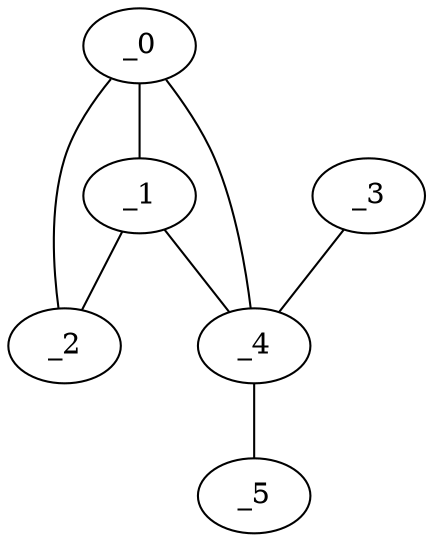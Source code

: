 graph MP1_0018 {
	_0	 [x="1.67606",
		y="1.51595"];
	_1	 [x="2.71675",
		y="3.11454"];
	_0 -- _1;
	_2	 [x="2.02138",
		y="0.147648"];
	_0 -- _2;
	_4	 [x="0.51",
		y=3];
	_0 -- _4;
	_1 -- _2;
	_1 -- _4;
	_3	 [x="0.596334",
		y="0.576584"];
	_3 -- _4;
	_5	 [x="2.97859",
		y="2.53006"];
	_4 -- _5;
}
